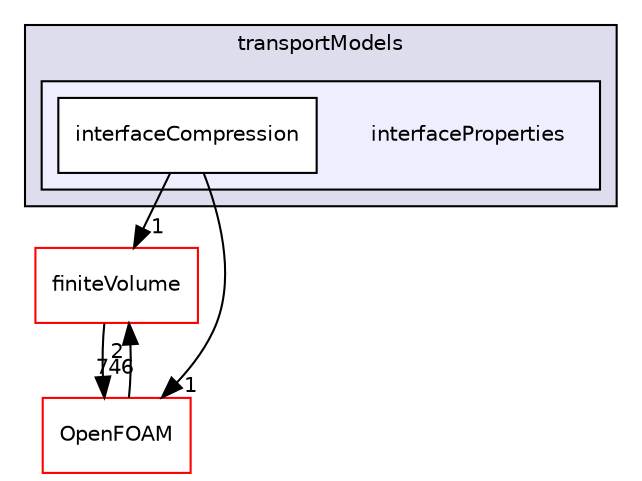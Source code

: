 digraph "src/transportModels/interfaceProperties" {
  bgcolor=transparent;
  compound=true
  node [ fontsize="10", fontname="Helvetica"];
  edge [ labelfontsize="10", labelfontname="Helvetica"];
  subgraph clusterdir_9415e59289a6feeb24164dafa70a594f {
    graph [ bgcolor="#ddddee", pencolor="black", label="transportModels" fontname="Helvetica", fontsize="10", URL="dir_9415e59289a6feeb24164dafa70a594f.html"]
  subgraph clusterdir_c88d6d7462244dc5ba84ed1605548fd3 {
    graph [ bgcolor="#eeeeff", pencolor="black", label="" URL="dir_c88d6d7462244dc5ba84ed1605548fd3.html"];
    dir_c88d6d7462244dc5ba84ed1605548fd3 [shape=plaintext label="interfaceProperties"];
    dir_6de74109c510cd6a2506e074a875f72a [shape=box label="interfaceCompression" color="black" fillcolor="white" style="filled" URL="dir_6de74109c510cd6a2506e074a875f72a.html"];
  }
  }
  dir_9bd15774b555cf7259a6fa18f99fe99b [shape=box label="finiteVolume" color="red" URL="dir_9bd15774b555cf7259a6fa18f99fe99b.html"];
  dir_c5473ff19b20e6ec4dfe5c310b3778a8 [shape=box label="OpenFOAM" color="red" URL="dir_c5473ff19b20e6ec4dfe5c310b3778a8.html"];
  dir_9bd15774b555cf7259a6fa18f99fe99b->dir_c5473ff19b20e6ec4dfe5c310b3778a8 [headlabel="746", labeldistance=1.5 headhref="dir_000897_001897.html"];
  dir_6de74109c510cd6a2506e074a875f72a->dir_9bd15774b555cf7259a6fa18f99fe99b [headlabel="1", labeldistance=1.5 headhref="dir_003019_000897.html"];
  dir_6de74109c510cd6a2506e074a875f72a->dir_c5473ff19b20e6ec4dfe5c310b3778a8 [headlabel="1", labeldistance=1.5 headhref="dir_003019_001897.html"];
  dir_c5473ff19b20e6ec4dfe5c310b3778a8->dir_9bd15774b555cf7259a6fa18f99fe99b [headlabel="2", labeldistance=1.5 headhref="dir_001897_000897.html"];
}
